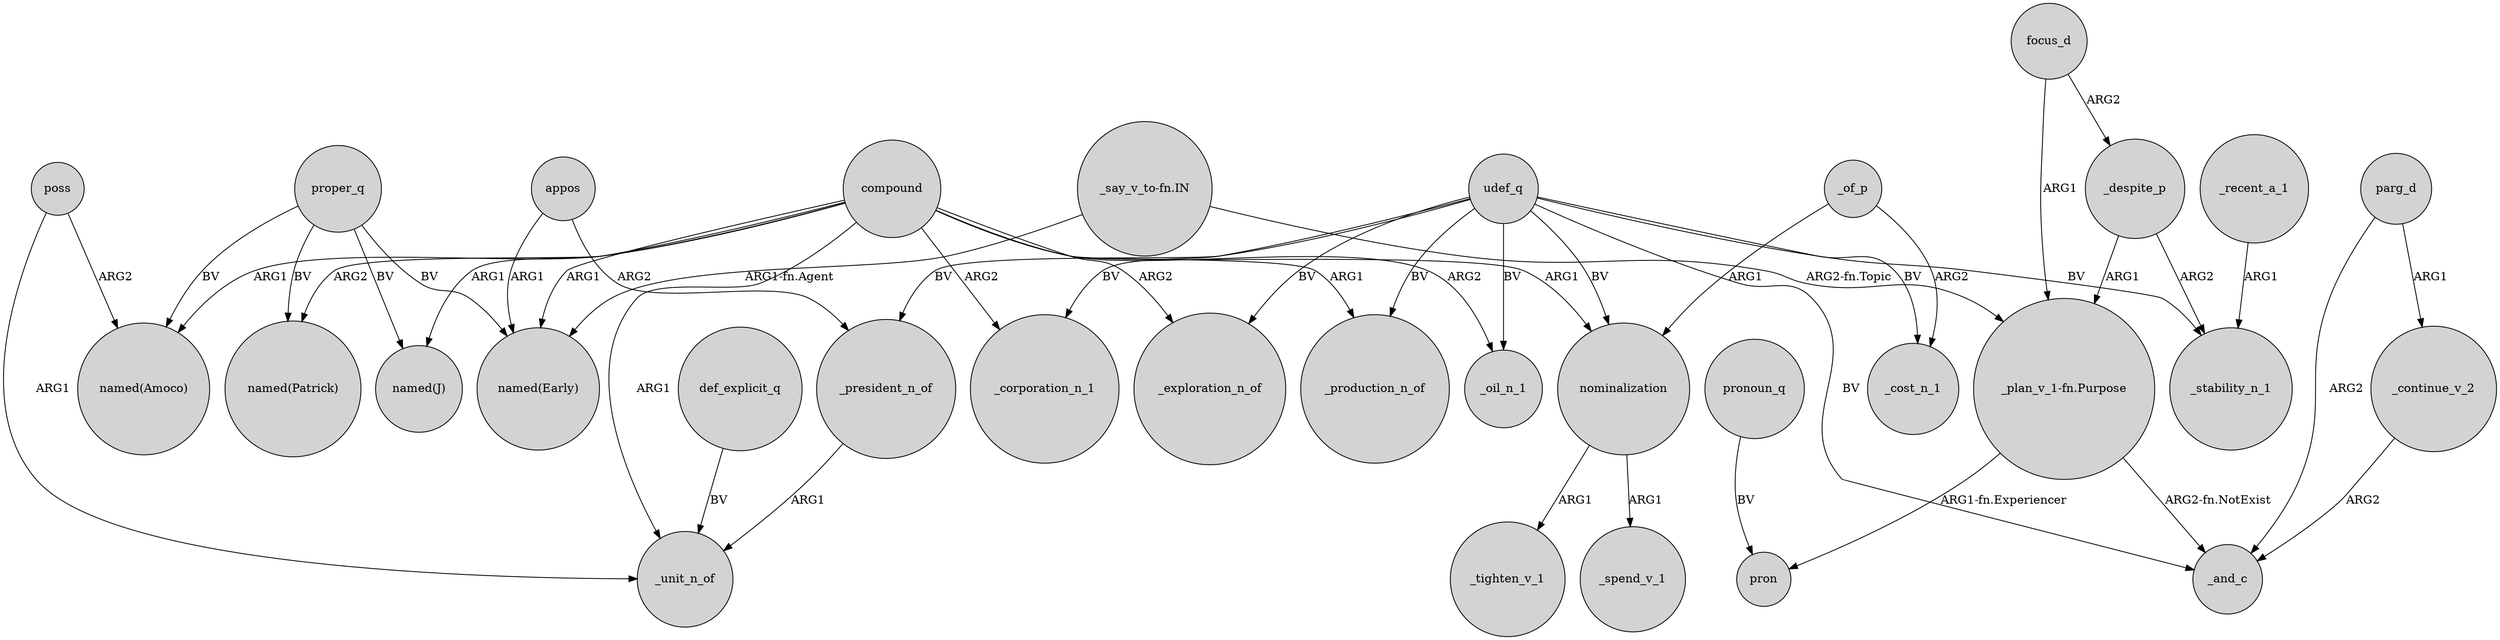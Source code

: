 digraph {
	node [shape=circle style=filled]
	appos -> "named(Early)" [label=ARG1]
	udef_q -> _production_n_of [label=BV]
	nominalization -> _tighten_v_1 [label=ARG1]
	focus_d -> "_plan_v_1-fn.Purpose" [label=ARG1]
	compound -> _production_n_of [label=ARG1]
	nominalization -> _spend_v_1 [label=ARG1]
	_president_n_of -> _unit_n_of [label=ARG1]
	def_explicit_q -> _unit_n_of [label=BV]
	compound -> _unit_n_of [label=ARG1]
	udef_q -> _stability_n_1 [label=BV]
	poss -> "named(Amoco)" [label=ARG2]
	_of_p -> _cost_n_1 [label=ARG2]
	"_plan_v_1-fn.Purpose" -> pron [label="ARG1-fn.Experiencer"]
	compound -> _corporation_n_1 [label=ARG2]
	proper_q -> "named(J)" [label=BV]
	focus_d -> _despite_p [label=ARG2]
	compound -> _exploration_n_of [label=ARG2]
	udef_q -> _cost_n_1 [label=BV]
	_of_p -> nominalization [label=ARG1]
	"_say_v_to-fn.IN" -> "_plan_v_1-fn.Purpose" [label="ARG2-fn.Topic"]
	parg_d -> _and_c [label=ARG2]
	_continue_v_2 -> _and_c [label=ARG2]
	parg_d -> _continue_v_2 [label=ARG1]
	appos -> _president_n_of [label=ARG2]
	udef_q -> _corporation_n_1 [label=BV]
	compound -> _oil_n_1 [label=ARG2]
	pronoun_q -> pron [label=BV]
	compound -> "named(Patrick)" [label=ARG2]
	udef_q -> _president_n_of [label=BV]
	proper_q -> "named(Patrick)" [label=BV]
	poss -> _unit_n_of [label=ARG1]
	_despite_p -> _stability_n_1 [label=ARG2]
	proper_q -> "named(Amoco)" [label=BV]
	"_say_v_to-fn.IN" -> "named(Early)" [label="ARG1-fn.Agent"]
	udef_q -> _exploration_n_of [label=BV]
	"_plan_v_1-fn.Purpose" -> _and_c [label="ARG2-fn.NotExist"]
	udef_q -> nominalization [label=BV]
	compound -> "named(Amoco)" [label=ARG1]
	udef_q -> _oil_n_1 [label=BV]
	compound -> "named(Early)" [label=ARG1]
	_despite_p -> "_plan_v_1-fn.Purpose" [label=ARG1]
	udef_q -> _and_c [label=BV]
	proper_q -> "named(Early)" [label=BV]
	compound -> nominalization [label=ARG1]
	_recent_a_1 -> _stability_n_1 [label=ARG1]
	compound -> "named(J)" [label=ARG1]
}
